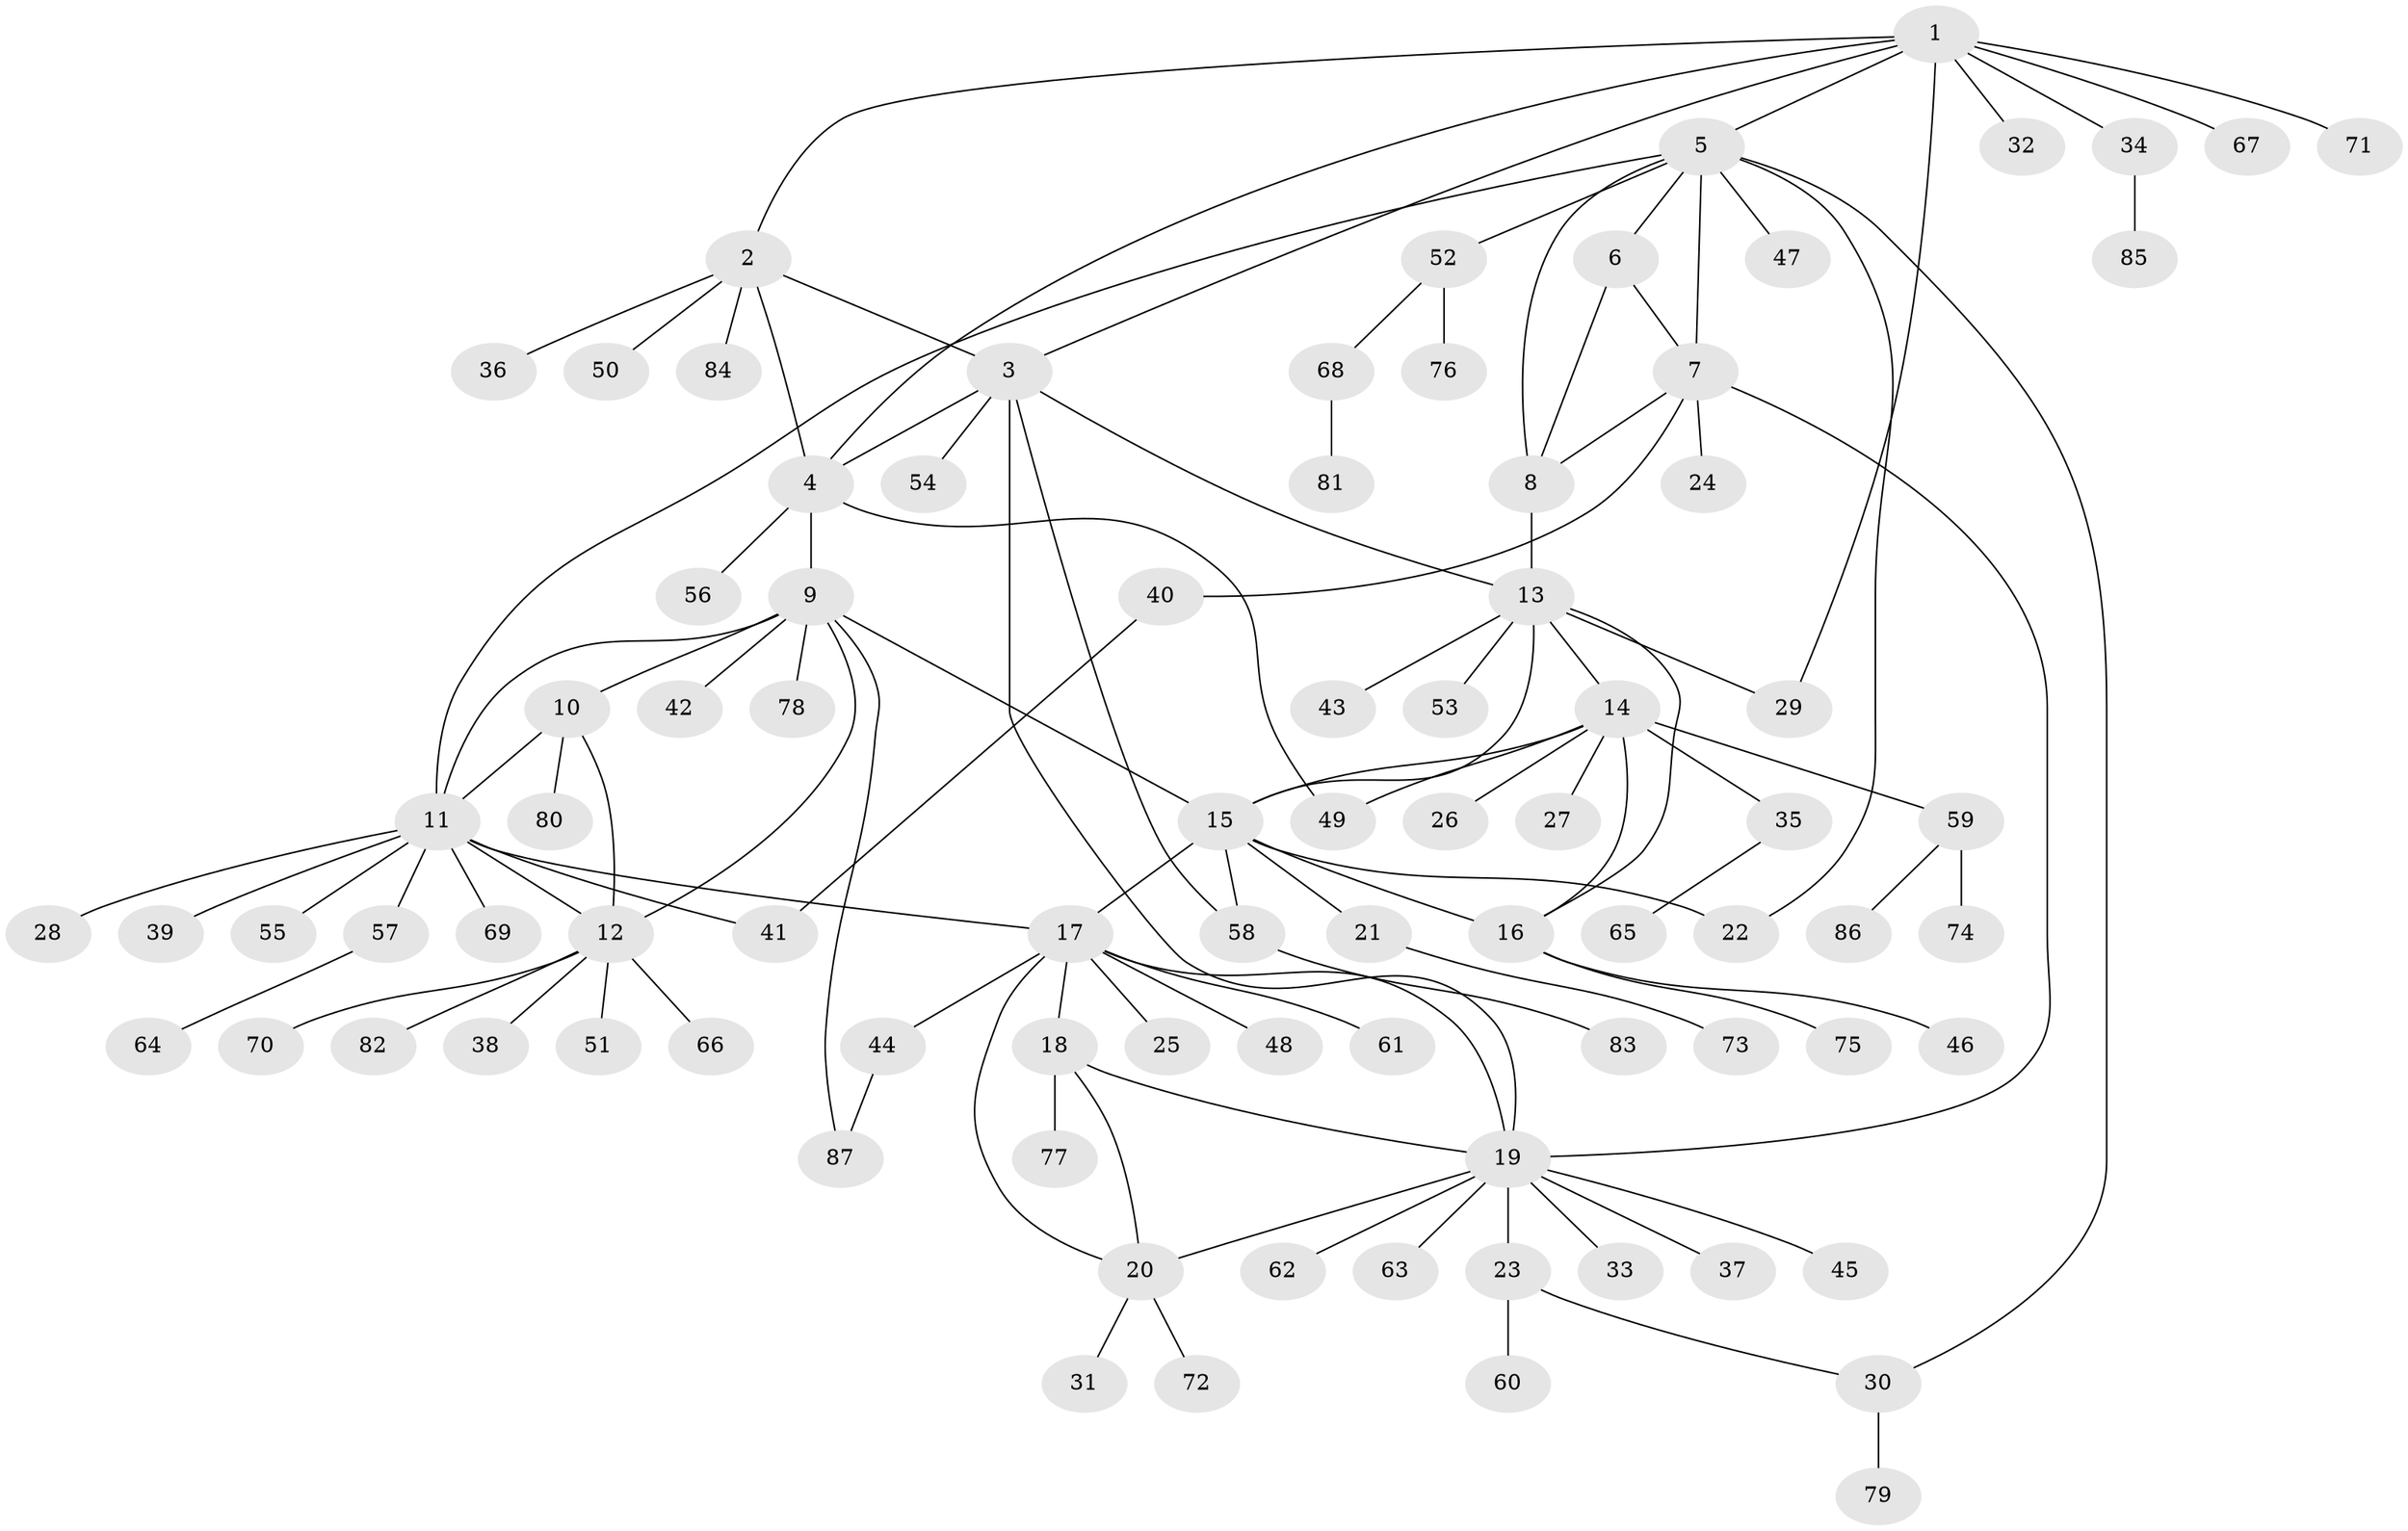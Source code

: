 // Generated by graph-tools (version 1.1) at 2025/54/03/09/25 04:54:37]
// undirected, 87 vertices, 114 edges
graph export_dot {
graph [start="1"]
  node [color=gray90,style=filled];
  1;
  2;
  3;
  4;
  5;
  6;
  7;
  8;
  9;
  10;
  11;
  12;
  13;
  14;
  15;
  16;
  17;
  18;
  19;
  20;
  21;
  22;
  23;
  24;
  25;
  26;
  27;
  28;
  29;
  30;
  31;
  32;
  33;
  34;
  35;
  36;
  37;
  38;
  39;
  40;
  41;
  42;
  43;
  44;
  45;
  46;
  47;
  48;
  49;
  50;
  51;
  52;
  53;
  54;
  55;
  56;
  57;
  58;
  59;
  60;
  61;
  62;
  63;
  64;
  65;
  66;
  67;
  68;
  69;
  70;
  71;
  72;
  73;
  74;
  75;
  76;
  77;
  78;
  79;
  80;
  81;
  82;
  83;
  84;
  85;
  86;
  87;
  1 -- 2;
  1 -- 3;
  1 -- 4;
  1 -- 5;
  1 -- 29;
  1 -- 32;
  1 -- 34;
  1 -- 67;
  1 -- 71;
  2 -- 3;
  2 -- 4;
  2 -- 36;
  2 -- 50;
  2 -- 84;
  3 -- 4;
  3 -- 13;
  3 -- 19;
  3 -- 54;
  3 -- 58;
  4 -- 9;
  4 -- 49;
  4 -- 56;
  5 -- 6;
  5 -- 7;
  5 -- 8;
  5 -- 11;
  5 -- 22;
  5 -- 30;
  5 -- 47;
  5 -- 52;
  6 -- 7;
  6 -- 8;
  7 -- 8;
  7 -- 19;
  7 -- 24;
  7 -- 40;
  8 -- 13;
  9 -- 10;
  9 -- 11;
  9 -- 12;
  9 -- 15;
  9 -- 42;
  9 -- 78;
  9 -- 87;
  10 -- 11;
  10 -- 12;
  10 -- 80;
  11 -- 12;
  11 -- 17;
  11 -- 28;
  11 -- 39;
  11 -- 41;
  11 -- 55;
  11 -- 57;
  11 -- 69;
  12 -- 38;
  12 -- 51;
  12 -- 66;
  12 -- 70;
  12 -- 82;
  13 -- 14;
  13 -- 15;
  13 -- 16;
  13 -- 29;
  13 -- 43;
  13 -- 53;
  14 -- 15;
  14 -- 16;
  14 -- 26;
  14 -- 27;
  14 -- 35;
  14 -- 49;
  14 -- 59;
  15 -- 16;
  15 -- 17;
  15 -- 21;
  15 -- 22;
  15 -- 58;
  16 -- 46;
  16 -- 75;
  17 -- 18;
  17 -- 19;
  17 -- 20;
  17 -- 25;
  17 -- 44;
  17 -- 48;
  17 -- 61;
  18 -- 19;
  18 -- 20;
  18 -- 77;
  19 -- 20;
  19 -- 23;
  19 -- 33;
  19 -- 37;
  19 -- 45;
  19 -- 62;
  19 -- 63;
  20 -- 31;
  20 -- 72;
  21 -- 73;
  23 -- 30;
  23 -- 60;
  30 -- 79;
  34 -- 85;
  35 -- 65;
  40 -- 41;
  44 -- 87;
  52 -- 68;
  52 -- 76;
  57 -- 64;
  58 -- 83;
  59 -- 74;
  59 -- 86;
  68 -- 81;
}
